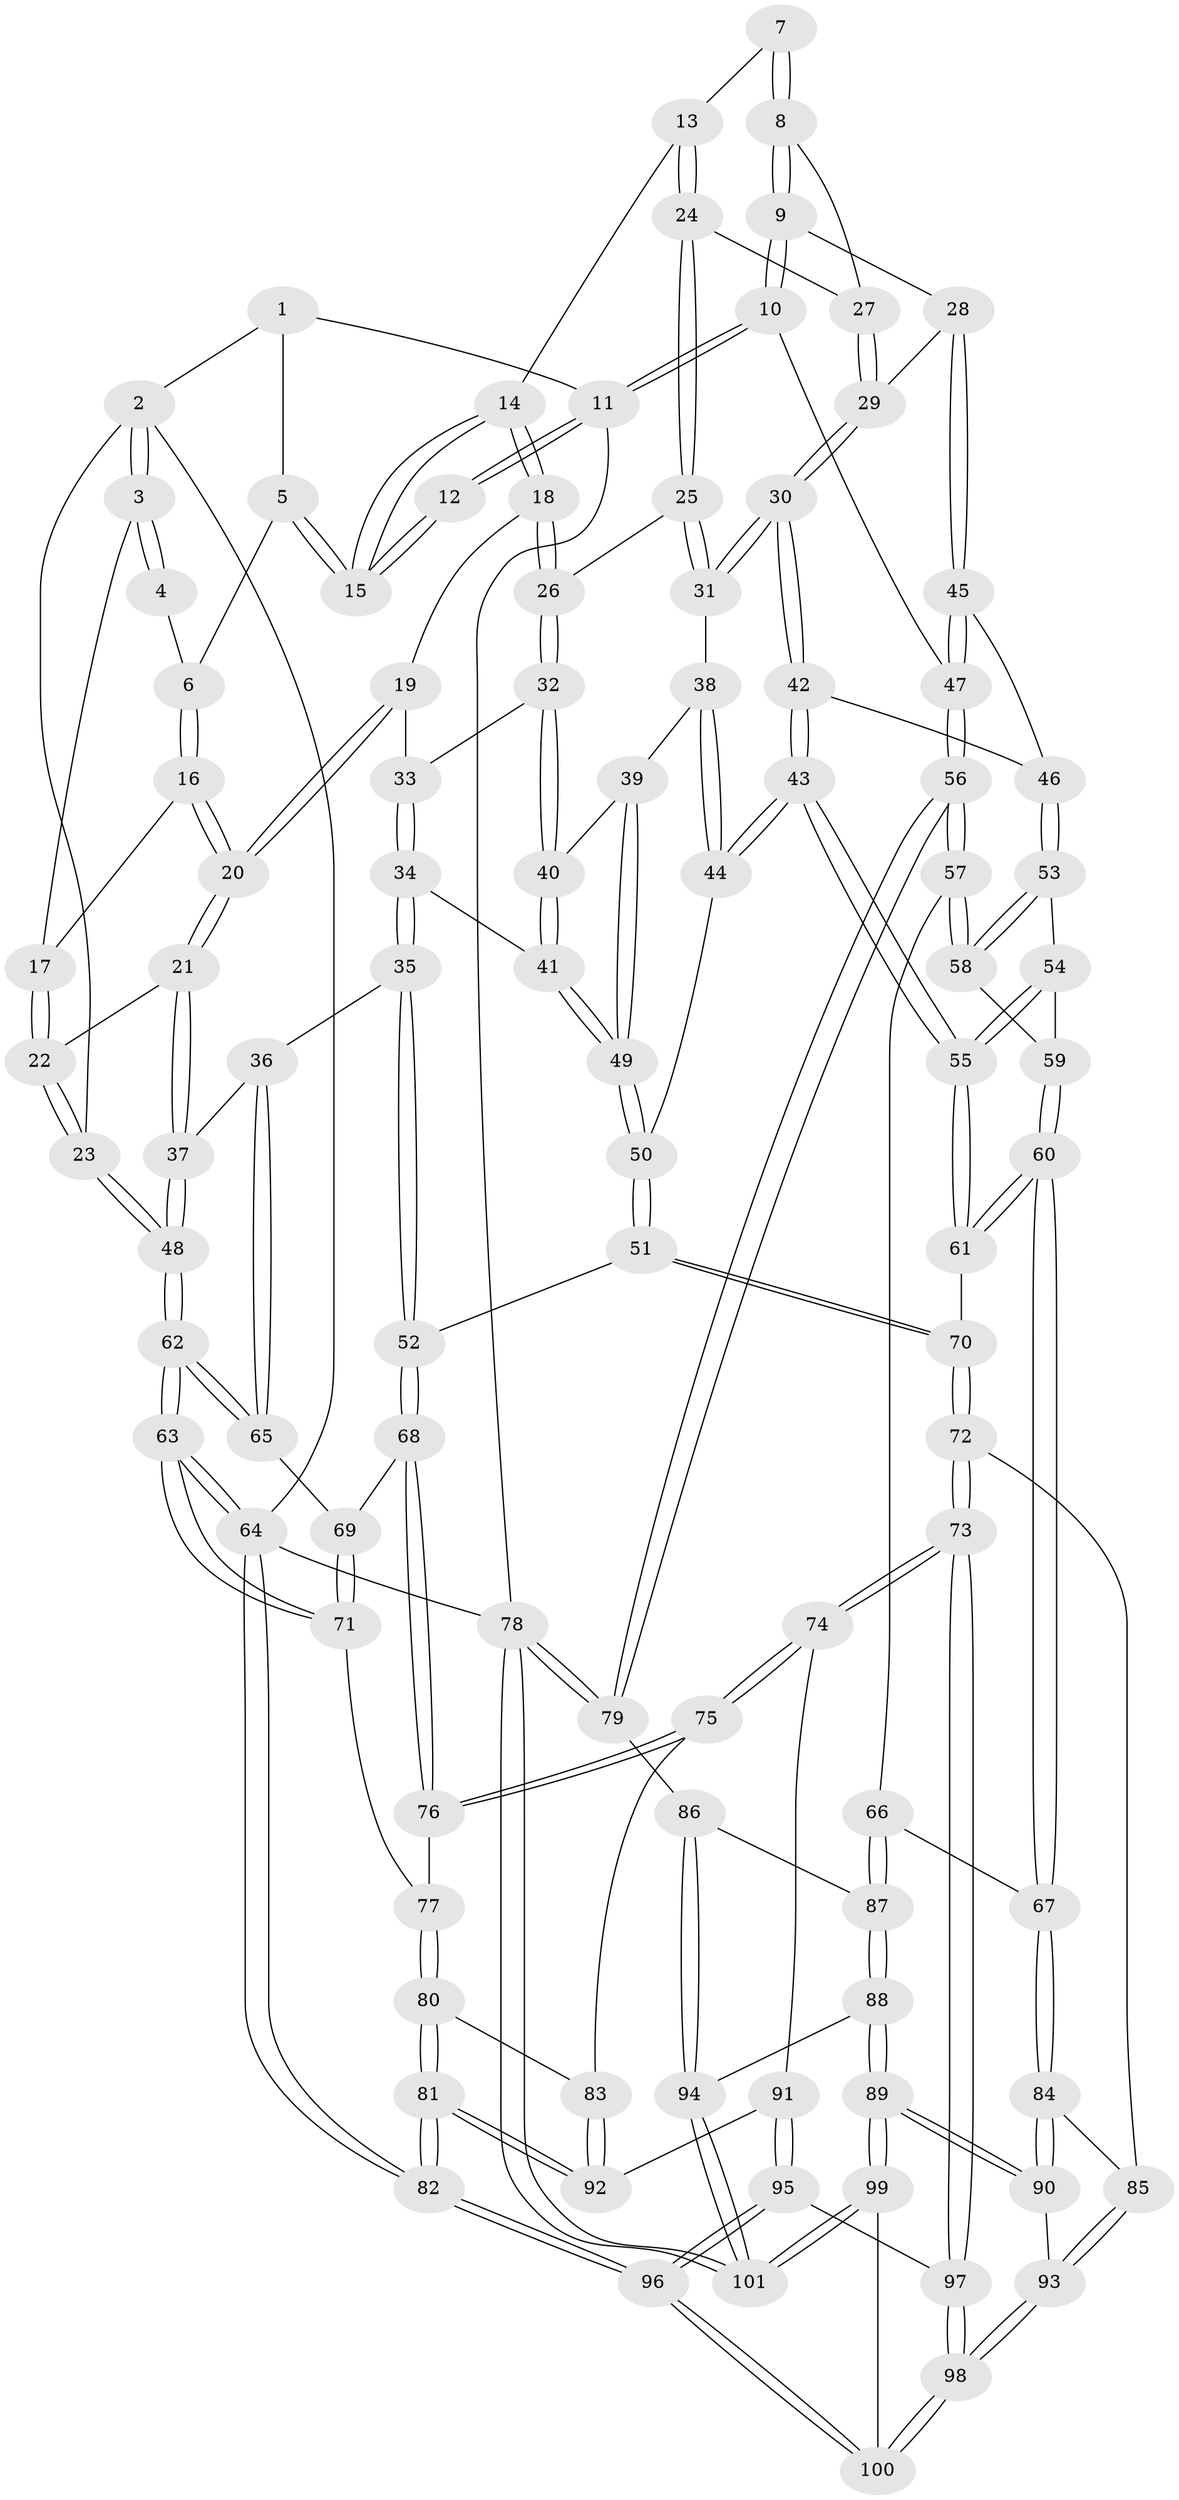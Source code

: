 // Generated by graph-tools (version 1.1) at 2025/27/03/09/25 03:27:17]
// undirected, 101 vertices, 249 edges
graph export_dot {
graph [start="1"]
  node [color=gray90,style=filled];
  1 [pos="+0.11337220281604148+0"];
  2 [pos="+0+0.1034528989867595"];
  3 [pos="+0+0.09798358338849397"];
  4 [pos="+0.04310733848367179+0.03272590991589703"];
  5 [pos="+0.35750648340050645+0"];
  6 [pos="+0.17703597882395009+0.04931442001212604"];
  7 [pos="+0.7575320805880728+0"];
  8 [pos="+0.8490099897733374+0.14781812169969583"];
  9 [pos="+0.9075097328699551+0.1506470660957385"];
  10 [pos="+1+0"];
  11 [pos="+1+0"];
  12 [pos="+0.7176648939323692+0"];
  13 [pos="+0.6773708090059442+0.13885224694600118"];
  14 [pos="+0.413851647126812+0"];
  15 [pos="+0.40582726770769295+0"];
  16 [pos="+0.16437088970509894+0.0748858384026003"];
  17 [pos="+0.07427119891178074+0.13124150047535005"];
  18 [pos="+0.4164575842898874+0.07827675959374461"];
  19 [pos="+0.4054972445481429+0.11932238410601333"];
  20 [pos="+0.20761682052186992+0.23936597086192432"];
  21 [pos="+0.17818608753840284+0.30022780604845845"];
  22 [pos="+0.08585470213444094+0.21176318991506157"];
  23 [pos="+0+0.30384312148642073"];
  24 [pos="+0.6949335019230118+0.18095067647079147"];
  25 [pos="+0.6514168831973062+0.24158944049457964"];
  26 [pos="+0.6503553981947578+0.24149154067812437"];
  27 [pos="+0.8309269814869771+0.1592332526359857"];
  28 [pos="+0.9244439257082848+0.31682893809746004"];
  29 [pos="+0.809328759808255+0.285014004492152"];
  30 [pos="+0.7625754050744696+0.35645118331651665"];
  31 [pos="+0.6561612285248478+0.25440652785698376"];
  32 [pos="+0.5109074894578189+0.29645637561769905"];
  33 [pos="+0.4092164438697813+0.1481177901598979"];
  34 [pos="+0.3399654705097808+0.3731882144630042"];
  35 [pos="+0.27076348900237973+0.43148475464464914"];
  36 [pos="+0.2614224213429743+0.427613634713074"];
  37 [pos="+0.1789567019224879+0.32916630332694097"];
  38 [pos="+0.634913977705662+0.31396472926453456"];
  39 [pos="+0.54439898393082+0.3772663872859868"];
  40 [pos="+0.5098046185870538+0.3009545682596352"];
  41 [pos="+0.41486542419291383+0.36463451187605456"];
  42 [pos="+0.7688448946528901+0.38124321845136955"];
  43 [pos="+0.646661280092724+0.5191037070863553"];
  44 [pos="+0.6312582036880813+0.5111523718434291"];
  45 [pos="+0.9537760535709173+0.39250603445119225"];
  46 [pos="+0.8699807902577542+0.4117241240415534"];
  47 [pos="+1+0.478223499028691"];
  48 [pos="+0+0.4018705669833992"];
  49 [pos="+0.5519885882879885+0.45492754881355024"];
  50 [pos="+0.5698898994052825+0.49528943426328137"];
  51 [pos="+0.4310880961581036+0.5516488162658678"];
  52 [pos="+0.34447517076918455+0.5665763657280142"];
  53 [pos="+0.8464299601760493+0.49106540559990913"];
  54 [pos="+0.8178499391490254+0.5189859428600673"];
  55 [pos="+0.6873389169723877+0.5927931605190123"];
  56 [pos="+1+0.6231535299839711"];
  57 [pos="+1+0.6345551455971313"];
  58 [pos="+0.9060720463138355+0.5569414419954494"];
  59 [pos="+0.8626003231300319+0.5574481786867187"];
  60 [pos="+0.7051250683713254+0.6664409389073558"];
  61 [pos="+0.7042271452312996+0.6656944112374407"];
  62 [pos="+0+0.5517381845362872"];
  63 [pos="+0+1"];
  64 [pos="+0+1"];
  65 [pos="+0.06005074576189851+0.5517651875913311"];
  66 [pos="+0.7941919829080676+0.7110655105298873"];
  67 [pos="+0.7328047357091129+0.6932055035245923"];
  68 [pos="+0.34134018931515364+0.5788389193700695"];
  69 [pos="+0.1566531310739147+0.6523196068113593"];
  70 [pos="+0.5785459121959928+0.7234698474195937"];
  71 [pos="+0.13834889210702725+0.7276681896519782"];
  72 [pos="+0.47655728465257224+0.8065184245458795"];
  73 [pos="+0.4762828508520257+0.8065993525903238"];
  74 [pos="+0.44913416838019704+0.7921723090000617"];
  75 [pos="+0.4124806602516358+0.7578330514197547"];
  76 [pos="+0.34979352865173274+0.6489603404762248"];
  77 [pos="+0.22696539591013384+0.7601550369878269"];
  78 [pos="+1+1"];
  79 [pos="+1+0.6873567661229497"];
  80 [pos="+0.24097220408882464+0.823087144315912"];
  81 [pos="+0.22842486376523624+0.8622542343576823"];
  82 [pos="+0+1"];
  83 [pos="+0.3099372651767548+0.8079244434476985"];
  84 [pos="+0.7109938106111522+0.7861950396735942"];
  85 [pos="+0.56703633421171+0.856362286162529"];
  86 [pos="+0.9424856346303647+0.8586309664919453"];
  87 [pos="+0.8370651296974478+0.8033688983917096"];
  88 [pos="+0.8206645842868449+0.8907709768164492"];
  89 [pos="+0.7518745147476881+0.9455933770188925"];
  90 [pos="+0.692562210009189+0.904415753436339"];
  91 [pos="+0.31988781040370073+0.8880774142764912"];
  92 [pos="+0.3182184666401746+0.8872487501753832"];
  93 [pos="+0.6522777306397591+0.9170700964426431"];
  94 [pos="+0.9195838293775896+0.9394316503447557"];
  95 [pos="+0.3376898523142542+0.9657680652005253"];
  96 [pos="+0.11665190843218523+1"];
  97 [pos="+0.4655317064997121+0.9108605863625755"];
  98 [pos="+0.5394945904165932+1"];
  99 [pos="+0.8898437534023479+1"];
  100 [pos="+0.5358980170860435+1"];
  101 [pos="+1+1"];
  1 -- 2;
  1 -- 5;
  1 -- 11;
  2 -- 3;
  2 -- 3;
  2 -- 23;
  2 -- 64;
  3 -- 4;
  3 -- 4;
  3 -- 17;
  4 -- 6;
  5 -- 6;
  5 -- 15;
  5 -- 15;
  6 -- 16;
  6 -- 16;
  7 -- 8;
  7 -- 8;
  7 -- 13;
  8 -- 9;
  8 -- 9;
  8 -- 27;
  9 -- 10;
  9 -- 10;
  9 -- 28;
  10 -- 11;
  10 -- 11;
  10 -- 47;
  11 -- 12;
  11 -- 12;
  11 -- 78;
  12 -- 15;
  12 -- 15;
  13 -- 14;
  13 -- 24;
  13 -- 24;
  14 -- 15;
  14 -- 15;
  14 -- 18;
  14 -- 18;
  16 -- 17;
  16 -- 20;
  16 -- 20;
  17 -- 22;
  17 -- 22;
  18 -- 19;
  18 -- 26;
  18 -- 26;
  19 -- 20;
  19 -- 20;
  19 -- 33;
  20 -- 21;
  20 -- 21;
  21 -- 22;
  21 -- 37;
  21 -- 37;
  22 -- 23;
  22 -- 23;
  23 -- 48;
  23 -- 48;
  24 -- 25;
  24 -- 25;
  24 -- 27;
  25 -- 26;
  25 -- 31;
  25 -- 31;
  26 -- 32;
  26 -- 32;
  27 -- 29;
  27 -- 29;
  28 -- 29;
  28 -- 45;
  28 -- 45;
  29 -- 30;
  29 -- 30;
  30 -- 31;
  30 -- 31;
  30 -- 42;
  30 -- 42;
  31 -- 38;
  32 -- 33;
  32 -- 40;
  32 -- 40;
  33 -- 34;
  33 -- 34;
  34 -- 35;
  34 -- 35;
  34 -- 41;
  35 -- 36;
  35 -- 52;
  35 -- 52;
  36 -- 37;
  36 -- 65;
  36 -- 65;
  37 -- 48;
  37 -- 48;
  38 -- 39;
  38 -- 44;
  38 -- 44;
  39 -- 40;
  39 -- 49;
  39 -- 49;
  40 -- 41;
  40 -- 41;
  41 -- 49;
  41 -- 49;
  42 -- 43;
  42 -- 43;
  42 -- 46;
  43 -- 44;
  43 -- 44;
  43 -- 55;
  43 -- 55;
  44 -- 50;
  45 -- 46;
  45 -- 47;
  45 -- 47;
  46 -- 53;
  46 -- 53;
  47 -- 56;
  47 -- 56;
  48 -- 62;
  48 -- 62;
  49 -- 50;
  49 -- 50;
  50 -- 51;
  50 -- 51;
  51 -- 52;
  51 -- 70;
  51 -- 70;
  52 -- 68;
  52 -- 68;
  53 -- 54;
  53 -- 58;
  53 -- 58;
  54 -- 55;
  54 -- 55;
  54 -- 59;
  55 -- 61;
  55 -- 61;
  56 -- 57;
  56 -- 57;
  56 -- 79;
  56 -- 79;
  57 -- 58;
  57 -- 58;
  57 -- 66;
  58 -- 59;
  59 -- 60;
  59 -- 60;
  60 -- 61;
  60 -- 61;
  60 -- 67;
  60 -- 67;
  61 -- 70;
  62 -- 63;
  62 -- 63;
  62 -- 65;
  62 -- 65;
  63 -- 64;
  63 -- 64;
  63 -- 71;
  63 -- 71;
  64 -- 82;
  64 -- 82;
  64 -- 78;
  65 -- 69;
  66 -- 67;
  66 -- 87;
  66 -- 87;
  67 -- 84;
  67 -- 84;
  68 -- 69;
  68 -- 76;
  68 -- 76;
  69 -- 71;
  69 -- 71;
  70 -- 72;
  70 -- 72;
  71 -- 77;
  72 -- 73;
  72 -- 73;
  72 -- 85;
  73 -- 74;
  73 -- 74;
  73 -- 97;
  73 -- 97;
  74 -- 75;
  74 -- 75;
  74 -- 91;
  75 -- 76;
  75 -- 76;
  75 -- 83;
  76 -- 77;
  77 -- 80;
  77 -- 80;
  78 -- 79;
  78 -- 79;
  78 -- 101;
  78 -- 101;
  79 -- 86;
  80 -- 81;
  80 -- 81;
  80 -- 83;
  81 -- 82;
  81 -- 82;
  81 -- 92;
  81 -- 92;
  82 -- 96;
  82 -- 96;
  83 -- 92;
  83 -- 92;
  84 -- 85;
  84 -- 90;
  84 -- 90;
  85 -- 93;
  85 -- 93;
  86 -- 87;
  86 -- 94;
  86 -- 94;
  87 -- 88;
  87 -- 88;
  88 -- 89;
  88 -- 89;
  88 -- 94;
  89 -- 90;
  89 -- 90;
  89 -- 99;
  89 -- 99;
  90 -- 93;
  91 -- 92;
  91 -- 95;
  91 -- 95;
  93 -- 98;
  93 -- 98;
  94 -- 101;
  94 -- 101;
  95 -- 96;
  95 -- 96;
  95 -- 97;
  96 -- 100;
  96 -- 100;
  97 -- 98;
  97 -- 98;
  98 -- 100;
  98 -- 100;
  99 -- 100;
  99 -- 101;
  99 -- 101;
}
